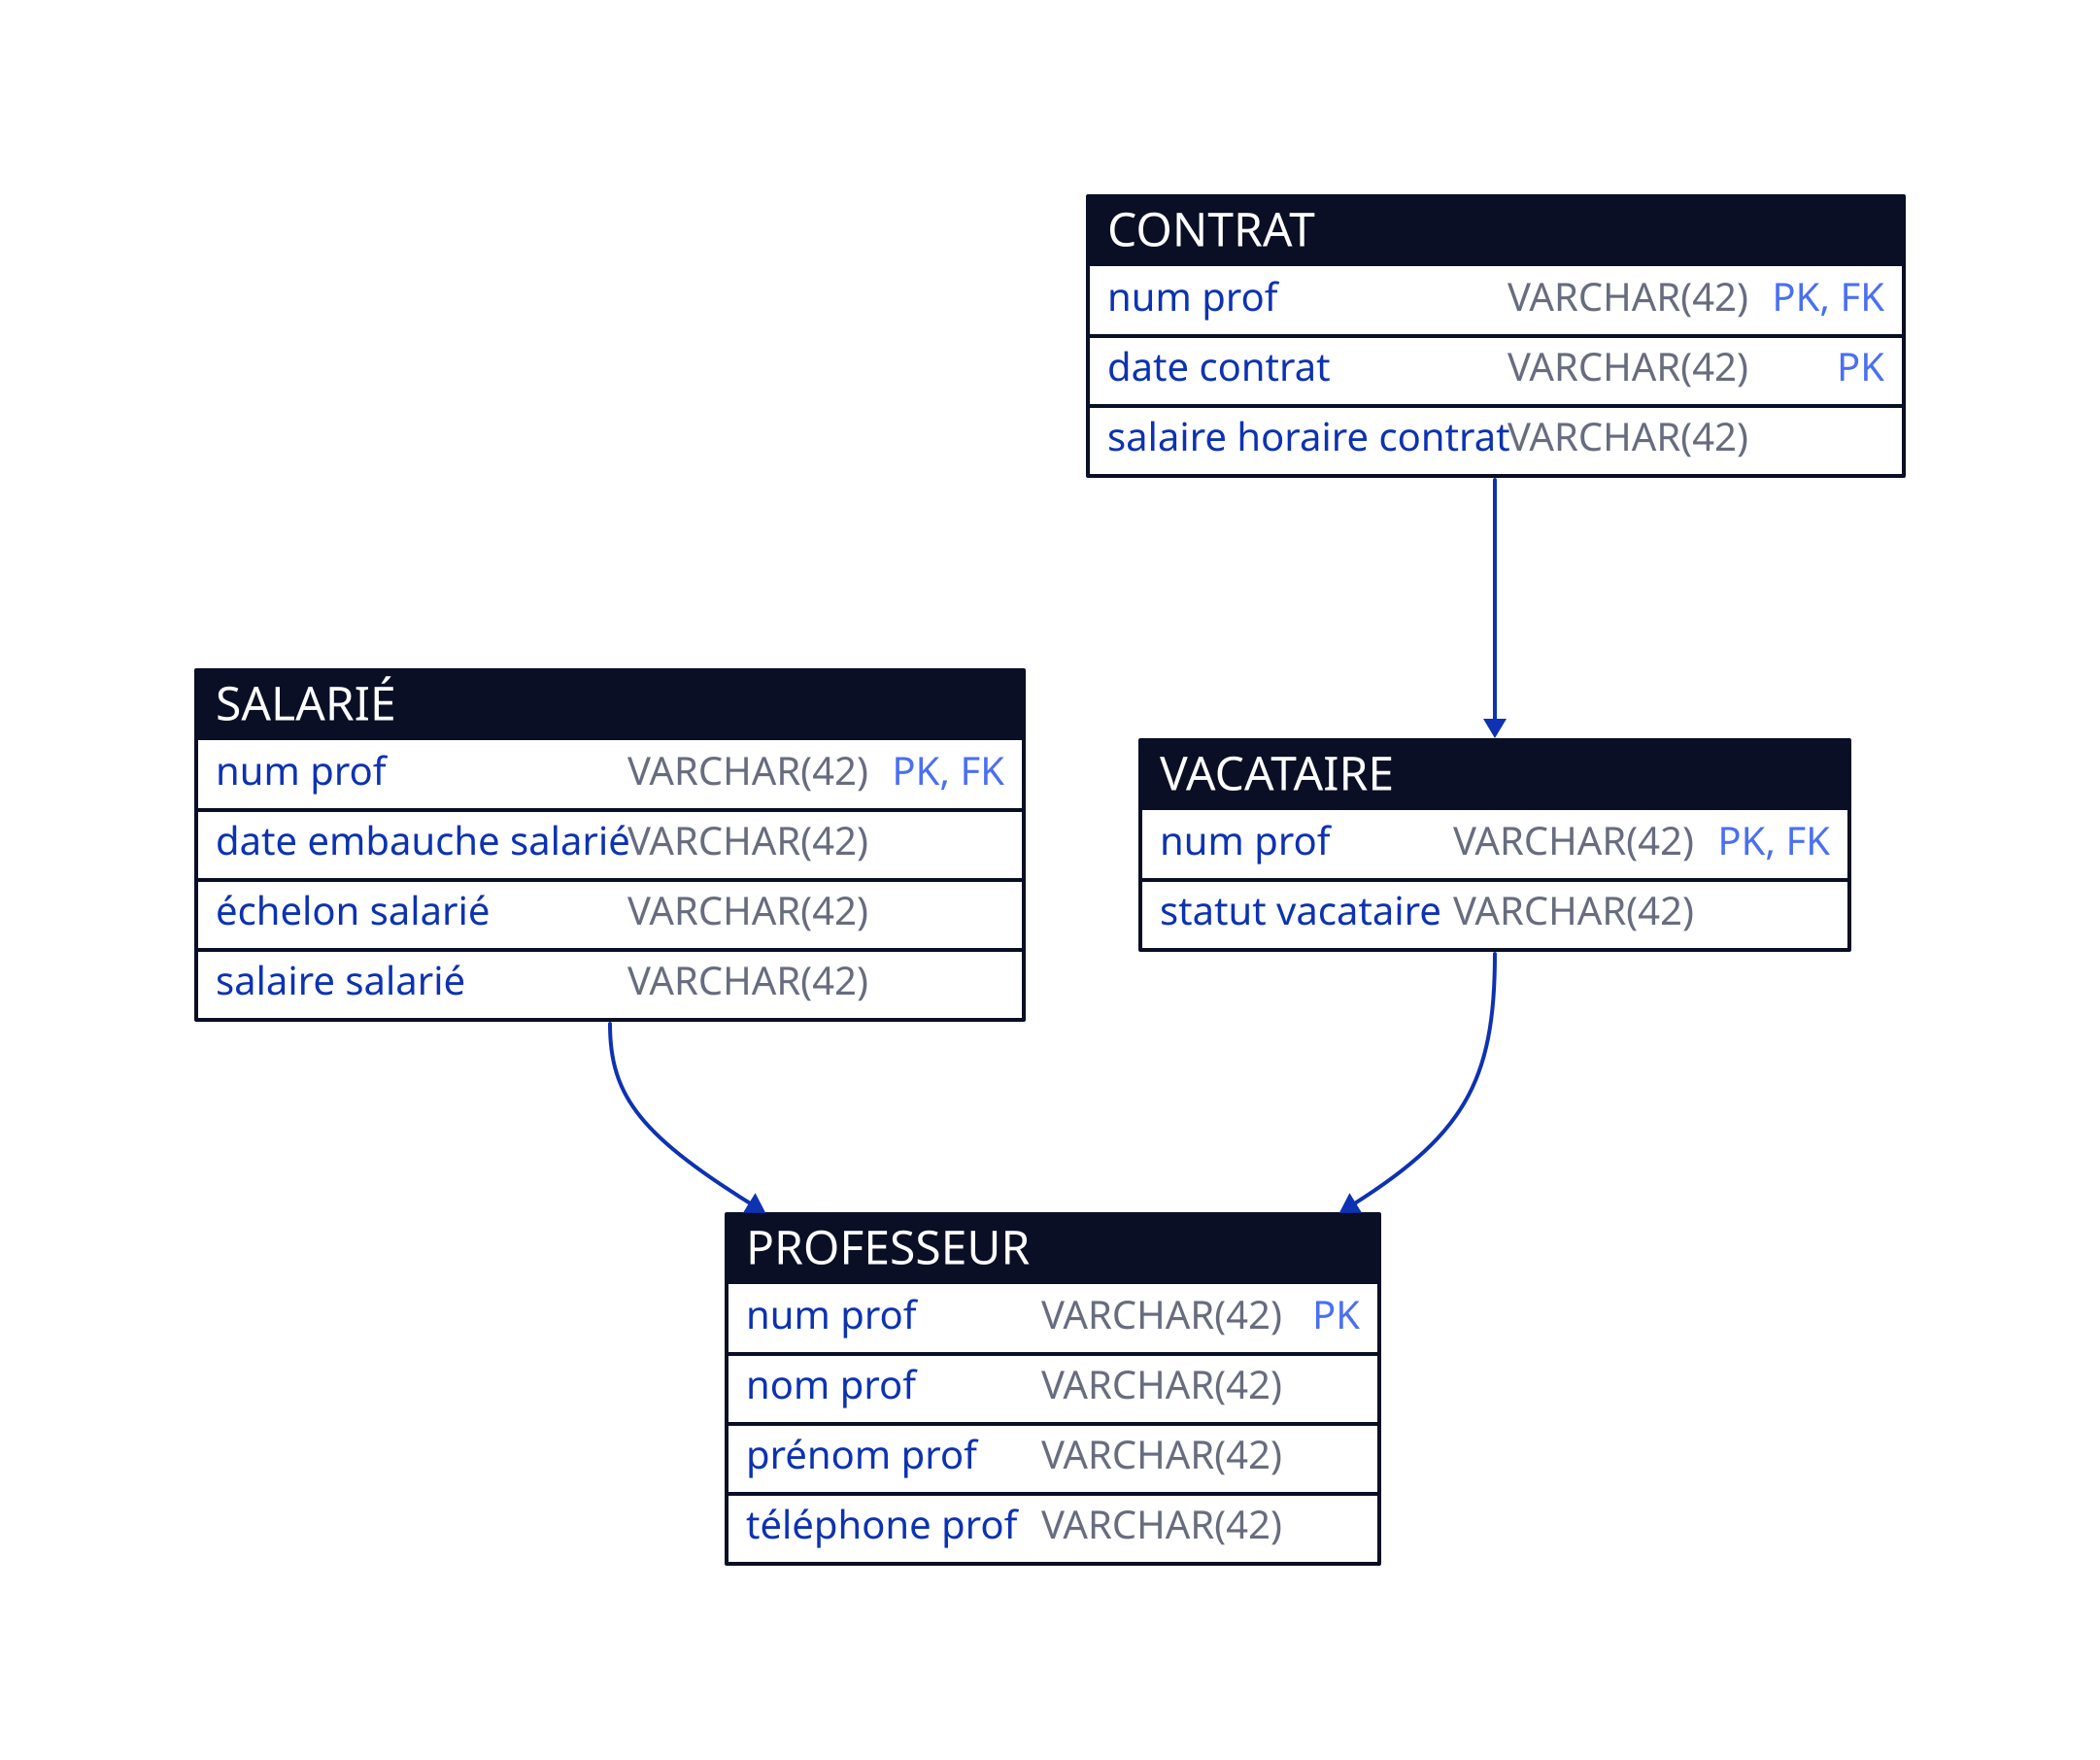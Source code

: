 "CONTRAT": { shape: sql_table
  "num prof":                VARCHAR(42) {constraint: [PK; FK]}
  "date contrat":            VARCHAR(42) {constraint: PK}
  "salaire horaire contrat": VARCHAR(42) 
}

"PROFESSEUR": { shape: sql_table
  "num prof":       VARCHAR(42) {constraint: PK}
  "nom prof":       VARCHAR(42) 
  "prénom prof":    VARCHAR(42) 
  "téléphone prof": VARCHAR(42) 
}

"SALARIÉ": { shape: sql_table
  "num prof":              VARCHAR(42) {constraint: [PK; FK]}
  "date embauche salarié": VARCHAR(42) 
  "échelon salarié":       VARCHAR(42) 
  "salaire salarié":       VARCHAR(42) 
}

"VACATAIRE": { shape: sql_table
  "num prof":         VARCHAR(42) {constraint: [PK; FK]}
  "statut vacataire": VARCHAR(42) 
}

"CONTRAT"."num prof" -> "VACATAIRE"."num prof"
"SALARIÉ"."num prof" -> "PROFESSEUR"."num prof"
"VACATAIRE"."num prof" -> "PROFESSEUR"."num prof"
